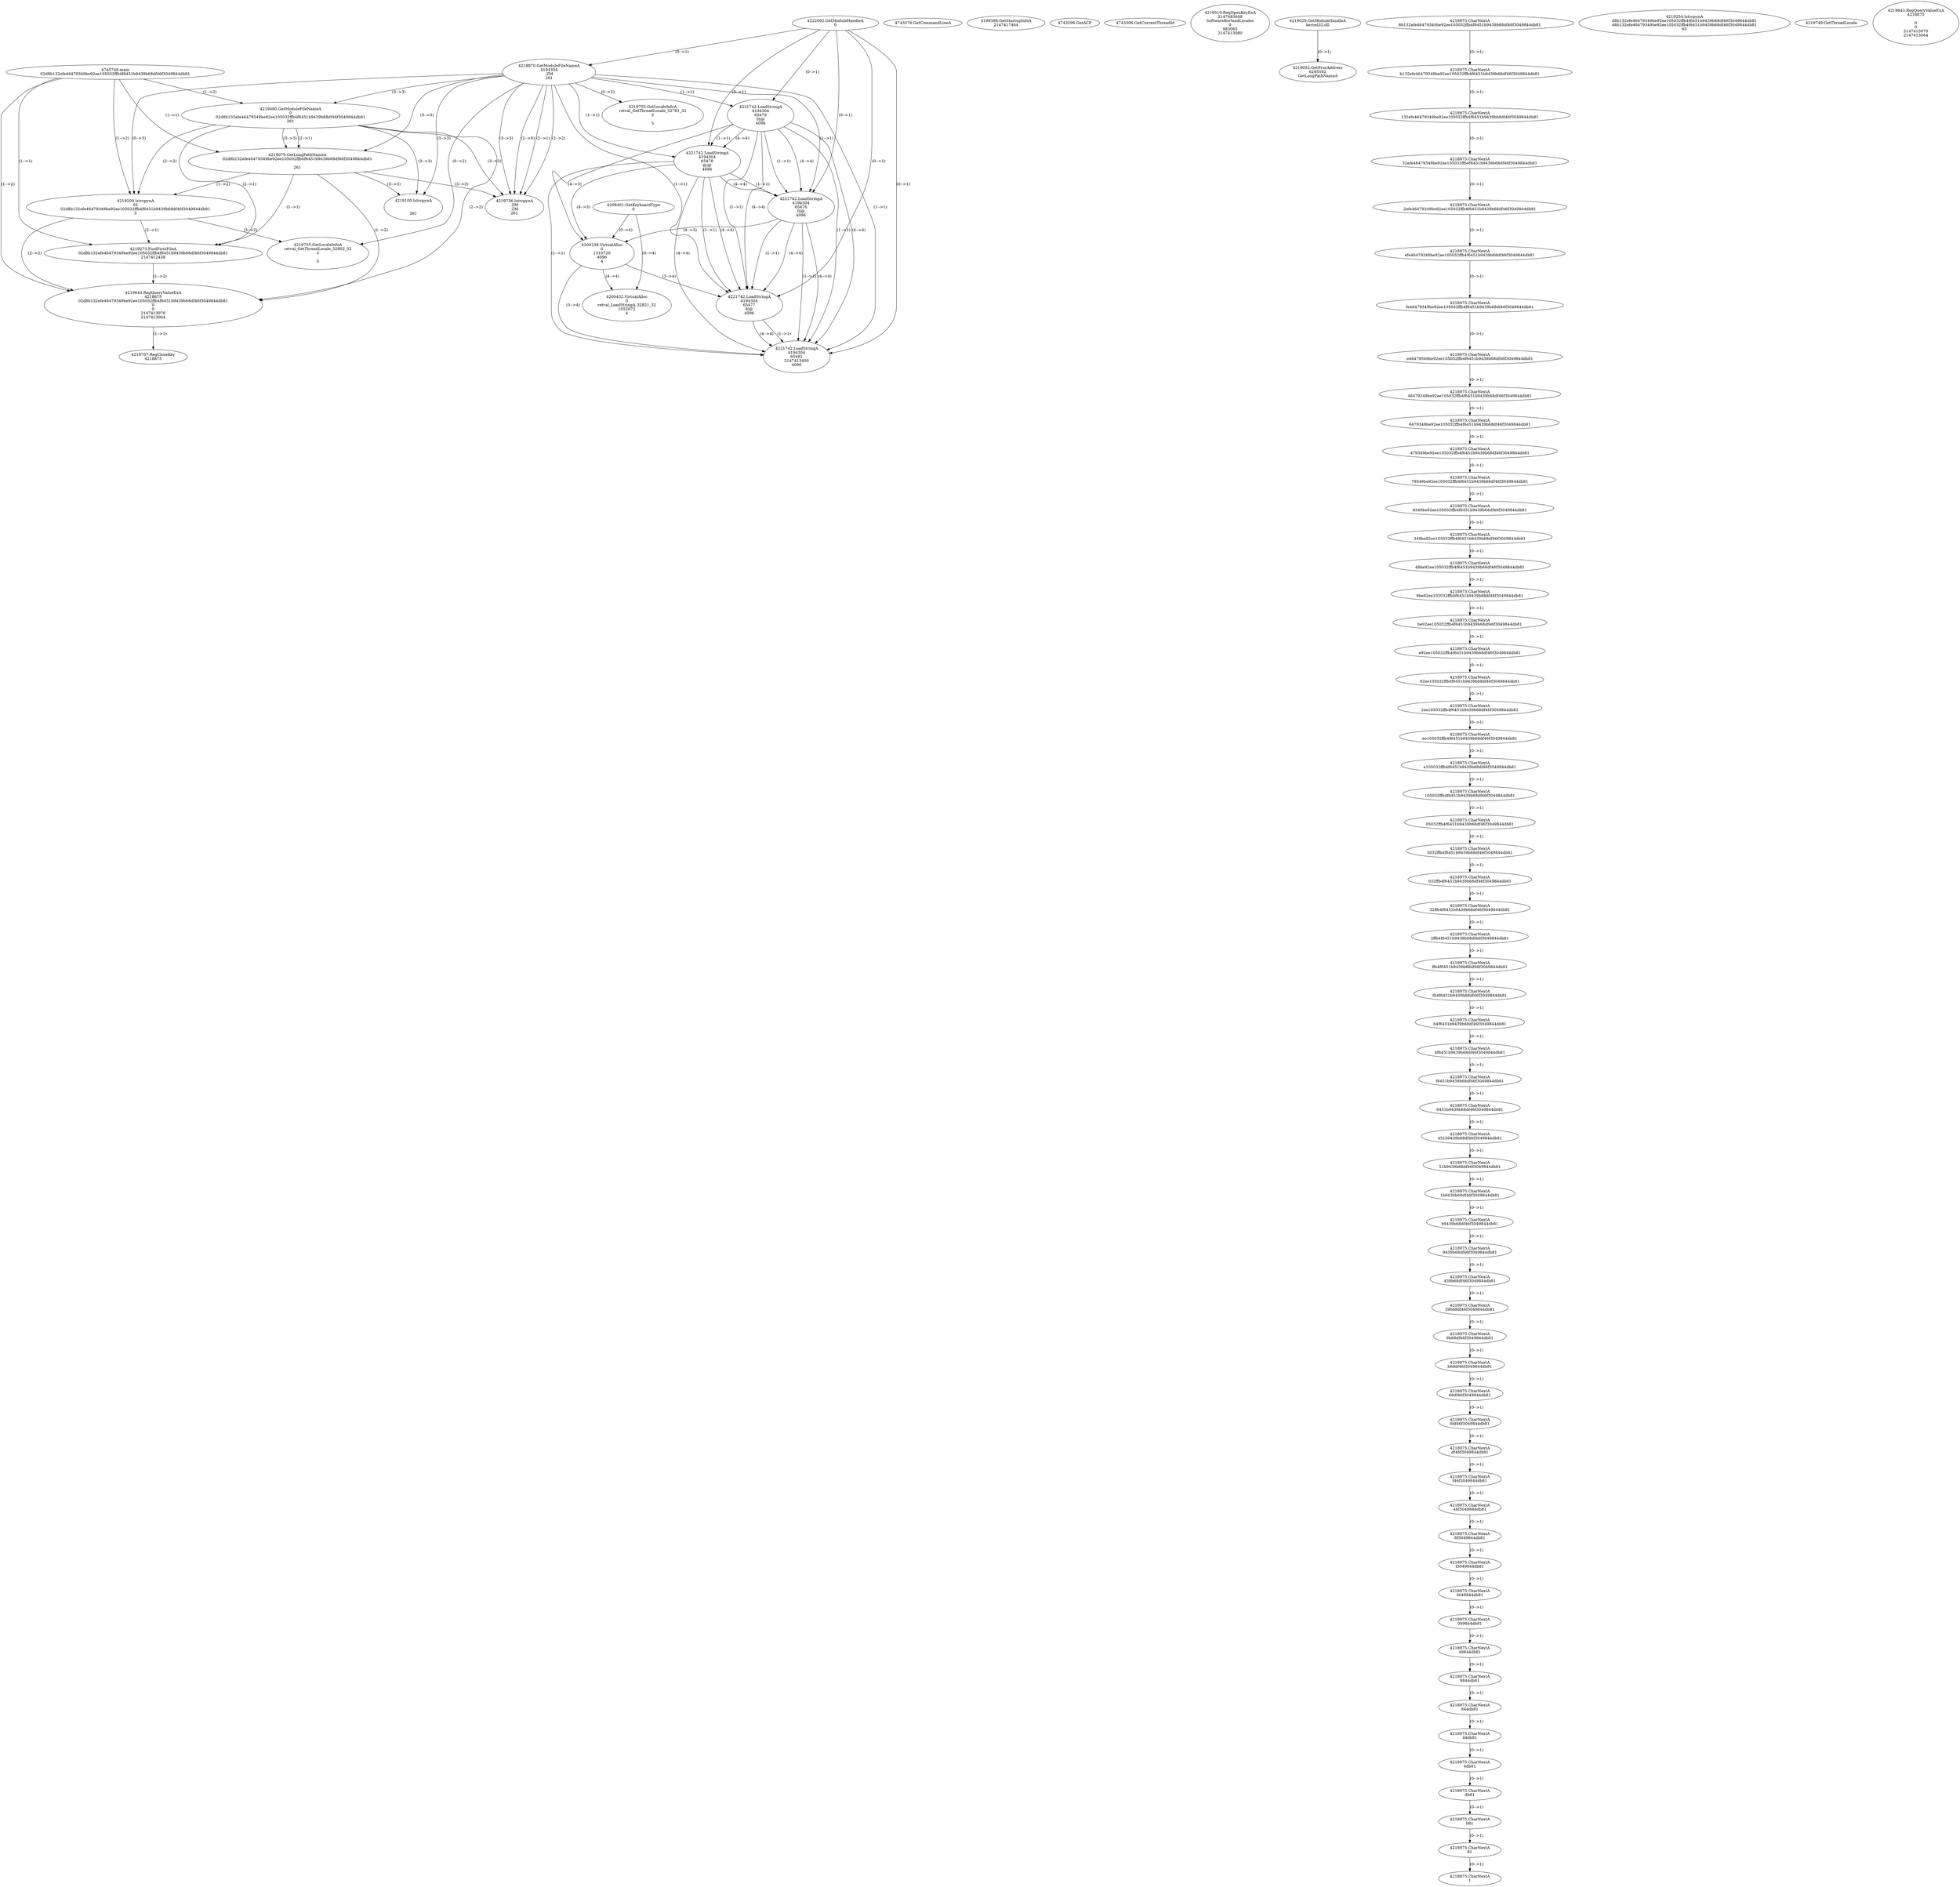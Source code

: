 // Global SCDG with merge call
digraph {
	0 [label="4745748.main
02d8b132efe46479349be92ee105032ffb4f6451b9439b68df46f3049844db81"]
	1 [label="4222092.GetModuleHandleA
0"]
	2 [label="4208461.GetKeyboardType
0"]
	3 [label="4743276.GetCommandLineA
"]
	4 [label="4199398.GetStartupInfoA
2147417464"]
	5 [label="4743296.GetACP
"]
	6 [label="4743306.GetCurrentThreadId
"]
	7 [label="4218870.GetModuleFileNameA
4194304
.ZM
261"]
	1 -> 7 [label="(0-->1)"]
	8 [label="4219480.GetModuleFileNameA
0
02d8b132efe46479349be92ee105032ffb4f6451b9439b68df46f3049844db81
261"]
	0 -> 8 [label="(1-->2)"]
	7 -> 8 [label="(3-->3)"]
	9 [label="4219510.RegOpenKeyExA
2147483649
Software\Borland\Locales
0
983065
2147413080"]
	10 [label="4219029.GetModuleHandleA
kernel32.dll"]
	11 [label="4219052.GetProcAddress
6295592
GetLongPathNameA"]
	10 -> 11 [label="(0-->1)"]
	12 [label="4219079.GetLongPathNameA
02d8b132efe46479349be92ee105032ffb4f6451b9439b68df46f3049844db81

261"]
	0 -> 12 [label="(1-->1)"]
	8 -> 12 [label="(2-->1)"]
	7 -> 12 [label="(3-->3)"]
	8 -> 12 [label="(3-->3)"]
	13 [label="4219200.lstrcpynA
02
02d8b132efe46479349be92ee105032ffb4f6451b9439b68df46f3049844db81
3"]
	0 -> 13 [label="(1-->2)"]
	8 -> 13 [label="(2-->2)"]
	12 -> 13 [label="(1-->2)"]
	7 -> 13 [label="(0-->3)"]
	14 [label="4218975.CharNextA
8b132efe46479349be92ee105032ffb4f6451b9439b68df46f3049844db81"]
	15 [label="4218975.CharNextA
b132efe46479349be92ee105032ffb4f6451b9439b68df46f3049844db81"]
	14 -> 15 [label="(0-->1)"]
	16 [label="4218975.CharNextA
132efe46479349be92ee105032ffb4f6451b9439b68df46f3049844db81"]
	15 -> 16 [label="(0-->1)"]
	17 [label="4218975.CharNextA
32efe46479349be92ee105032ffb4f6451b9439b68df46f3049844db81"]
	16 -> 17 [label="(0-->1)"]
	18 [label="4218975.CharNextA
2efe46479349be92ee105032ffb4f6451b9439b68df46f3049844db81"]
	17 -> 18 [label="(0-->1)"]
	19 [label="4218975.CharNextA
efe46479349be92ee105032ffb4f6451b9439b68df46f3049844db81"]
	18 -> 19 [label="(0-->1)"]
	20 [label="4218975.CharNextA
fe46479349be92ee105032ffb4f6451b9439b68df46f3049844db81"]
	19 -> 20 [label="(0-->1)"]
	21 [label="4218975.CharNextA
e46479349be92ee105032ffb4f6451b9439b68df46f3049844db81"]
	20 -> 21 [label="(0-->1)"]
	22 [label="4218975.CharNextA
46479349be92ee105032ffb4f6451b9439b68df46f3049844db81"]
	21 -> 22 [label="(0-->1)"]
	23 [label="4218975.CharNextA
6479349be92ee105032ffb4f6451b9439b68df46f3049844db81"]
	22 -> 23 [label="(0-->1)"]
	24 [label="4218975.CharNextA
479349be92ee105032ffb4f6451b9439b68df46f3049844db81"]
	23 -> 24 [label="(0-->1)"]
	25 [label="4218975.CharNextA
79349be92ee105032ffb4f6451b9439b68df46f3049844db81"]
	24 -> 25 [label="(0-->1)"]
	26 [label="4218975.CharNextA
9349be92ee105032ffb4f6451b9439b68df46f3049844db81"]
	25 -> 26 [label="(0-->1)"]
	27 [label="4218975.CharNextA
349be92ee105032ffb4f6451b9439b68df46f3049844db81"]
	26 -> 27 [label="(0-->1)"]
	28 [label="4218975.CharNextA
49be92ee105032ffb4f6451b9439b68df46f3049844db81"]
	27 -> 28 [label="(0-->1)"]
	29 [label="4218975.CharNextA
9be92ee105032ffb4f6451b9439b68df46f3049844db81"]
	28 -> 29 [label="(0-->1)"]
	30 [label="4218975.CharNextA
be92ee105032ffb4f6451b9439b68df46f3049844db81"]
	29 -> 30 [label="(0-->1)"]
	31 [label="4218975.CharNextA
e92ee105032ffb4f6451b9439b68df46f3049844db81"]
	30 -> 31 [label="(0-->1)"]
	32 [label="4218975.CharNextA
92ee105032ffb4f6451b9439b68df46f3049844db81"]
	31 -> 32 [label="(0-->1)"]
	33 [label="4218975.CharNextA
2ee105032ffb4f6451b9439b68df46f3049844db81"]
	32 -> 33 [label="(0-->1)"]
	34 [label="4218975.CharNextA
ee105032ffb4f6451b9439b68df46f3049844db81"]
	33 -> 34 [label="(0-->1)"]
	35 [label="4218975.CharNextA
e105032ffb4f6451b9439b68df46f3049844db81"]
	34 -> 35 [label="(0-->1)"]
	36 [label="4218975.CharNextA
105032ffb4f6451b9439b68df46f3049844db81"]
	35 -> 36 [label="(0-->1)"]
	37 [label="4218975.CharNextA
05032ffb4f6451b9439b68df46f3049844db81"]
	36 -> 37 [label="(0-->1)"]
	38 [label="4218975.CharNextA
5032ffb4f6451b9439b68df46f3049844db81"]
	37 -> 38 [label="(0-->1)"]
	39 [label="4218975.CharNextA
032ffb4f6451b9439b68df46f3049844db81"]
	38 -> 39 [label="(0-->1)"]
	40 [label="4218975.CharNextA
32ffb4f6451b9439b68df46f3049844db81"]
	39 -> 40 [label="(0-->1)"]
	41 [label="4218975.CharNextA
2ffb4f6451b9439b68df46f3049844db81"]
	40 -> 41 [label="(0-->1)"]
	42 [label="4218975.CharNextA
ffb4f6451b9439b68df46f3049844db81"]
	41 -> 42 [label="(0-->1)"]
	43 [label="4218975.CharNextA
fb4f6451b9439b68df46f3049844db81"]
	42 -> 43 [label="(0-->1)"]
	44 [label="4218975.CharNextA
b4f6451b9439b68df46f3049844db81"]
	43 -> 44 [label="(0-->1)"]
	45 [label="4218975.CharNextA
4f6451b9439b68df46f3049844db81"]
	44 -> 45 [label="(0-->1)"]
	46 [label="4218975.CharNextA
f6451b9439b68df46f3049844db81"]
	45 -> 46 [label="(0-->1)"]
	47 [label="4218975.CharNextA
6451b9439b68df46f3049844db81"]
	46 -> 47 [label="(0-->1)"]
	48 [label="4218975.CharNextA
451b9439b68df46f3049844db81"]
	47 -> 48 [label="(0-->1)"]
	49 [label="4218975.CharNextA
51b9439b68df46f3049844db81"]
	48 -> 49 [label="(0-->1)"]
	50 [label="4218975.CharNextA
1b9439b68df46f3049844db81"]
	49 -> 50 [label="(0-->1)"]
	51 [label="4218975.CharNextA
b9439b68df46f3049844db81"]
	50 -> 51 [label="(0-->1)"]
	52 [label="4218975.CharNextA
9439b68df46f3049844db81"]
	51 -> 52 [label="(0-->1)"]
	53 [label="4218975.CharNextA
439b68df46f3049844db81"]
	52 -> 53 [label="(0-->1)"]
	54 [label="4218975.CharNextA
39b68df46f3049844db81"]
	53 -> 54 [label="(0-->1)"]
	55 [label="4218975.CharNextA
9b68df46f3049844db81"]
	54 -> 55 [label="(0-->1)"]
	56 [label="4218975.CharNextA
b68df46f3049844db81"]
	55 -> 56 [label="(0-->1)"]
	57 [label="4218975.CharNextA
68df46f3049844db81"]
	56 -> 57 [label="(0-->1)"]
	58 [label="4218975.CharNextA
8df46f3049844db81"]
	57 -> 58 [label="(0-->1)"]
	59 [label="4218975.CharNextA
df46f3049844db81"]
	58 -> 59 [label="(0-->1)"]
	60 [label="4218975.CharNextA
f46f3049844db81"]
	59 -> 60 [label="(0-->1)"]
	61 [label="4218975.CharNextA
46f3049844db81"]
	60 -> 61 [label="(0-->1)"]
	62 [label="4218975.CharNextA
6f3049844db81"]
	61 -> 62 [label="(0-->1)"]
	63 [label="4218975.CharNextA
f3049844db81"]
	62 -> 63 [label="(0-->1)"]
	64 [label="4218975.CharNextA
3049844db81"]
	63 -> 64 [label="(0-->1)"]
	65 [label="4218975.CharNextA
049844db81"]
	64 -> 65 [label="(0-->1)"]
	66 [label="4218975.CharNextA
49844db81"]
	65 -> 66 [label="(0-->1)"]
	67 [label="4218975.CharNextA
9844db81"]
	66 -> 67 [label="(0-->1)"]
	68 [label="4218975.CharNextA
844db81"]
	67 -> 68 [label="(0-->1)"]
	69 [label="4218975.CharNextA
44db81"]
	68 -> 69 [label="(0-->1)"]
	70 [label="4218975.CharNextA
4db81"]
	69 -> 70 [label="(0-->1)"]
	71 [label="4218975.CharNextA
db81"]
	70 -> 71 [label="(0-->1)"]
	72 [label="4218975.CharNextA
b81"]
	71 -> 72 [label="(0-->1)"]
	73 [label="4218975.CharNextA
81"]
	72 -> 73 [label="(0-->1)"]
	74 [label="4218975.CharNextA
1"]
	73 -> 74 [label="(0-->1)"]
	75 [label="4219254.lstrcpynA
d8b132efe46479349be92ee105032ffb4f6451b9439b68df46f3049844db81
d8b132efe46479349be92ee105032ffb4f6451b9439b68df46f3049844db81
63"]
	76 [label="4219273.FindFirstFileA
02d8b132efe46479349be92ee105032ffb4f6451b9439b68df46f3049844db81
2147412438"]
	0 -> 76 [label="(1-->1)"]
	8 -> 76 [label="(2-->1)"]
	12 -> 76 [label="(1-->1)"]
	13 -> 76 [label="(2-->1)"]
	77 [label="4219643.RegQueryValueExA
4218875
02d8b132efe46479349be92ee105032ffb4f6451b9439b68df46f3049844db81
0
0
2147413070
2147413064"]
	0 -> 77 [label="(1-->2)"]
	8 -> 77 [label="(2-->2)"]
	12 -> 77 [label="(1-->2)"]
	13 -> 77 [label="(2-->2)"]
	76 -> 77 [label="(1-->2)"]
	78 [label="4219707.RegCloseKey
4218875"]
	77 -> 78 [label="(1-->1)"]
	79 [label="4219736.lstrcpynA
.ZM
.ZM
261"]
	7 -> 79 [label="(2-->1)"]
	7 -> 79 [label="(2-->2)"]
	7 -> 79 [label="(3-->3)"]
	8 -> 79 [label="(3-->3)"]
	12 -> 79 [label="(3-->3)"]
	7 -> 79 [label="(2-->0)"]
	80 [label="4219749.GetThreadLocale
"]
	81 [label="4219755.GetLocaleInfoA
retval_GetThreadLocale_32802_32
3

5"]
	7 -> 81 [label="(0-->2)"]
	13 -> 81 [label="(3-->2)"]
	82 [label="4221742.LoadStringA
4194304
65479
H|@
4096"]
	1 -> 82 [label="(0-->1)"]
	7 -> 82 [label="(1-->1)"]
	83 [label="4221742.LoadStringA
4194304
65478
@|@
4096"]
	1 -> 83 [label="(0-->1)"]
	7 -> 83 [label="(1-->1)"]
	82 -> 83 [label="(1-->1)"]
	82 -> 83 [label="(4-->4)"]
	84 [label="4221742.LoadStringA
4194304
65476
0|@
4096"]
	1 -> 84 [label="(0-->1)"]
	7 -> 84 [label="(1-->1)"]
	82 -> 84 [label="(1-->1)"]
	83 -> 84 [label="(1-->1)"]
	82 -> 84 [label="(4-->4)"]
	83 -> 84 [label="(4-->4)"]
	85 [label="4200238.VirtualAlloc
0
1310720
4096
4"]
	82 -> 85 [label="(4-->3)"]
	83 -> 85 [label="(4-->3)"]
	84 -> 85 [label="(4-->3)"]
	2 -> 85 [label="(0-->4)"]
	86 [label="4221742.LoadStringA
4194304
65477
8|@
4096"]
	1 -> 86 [label="(0-->1)"]
	7 -> 86 [label="(1-->1)"]
	82 -> 86 [label="(1-->1)"]
	83 -> 86 [label="(1-->1)"]
	84 -> 86 [label="(1-->1)"]
	82 -> 86 [label="(4-->4)"]
	83 -> 86 [label="(4-->4)"]
	84 -> 86 [label="(4-->4)"]
	85 -> 86 [label="(3-->4)"]
	87 [label="4221742.LoadStringA
4194304
65491
2147413400
4096"]
	1 -> 87 [label="(0-->1)"]
	7 -> 87 [label="(1-->1)"]
	82 -> 87 [label="(1-->1)"]
	83 -> 87 [label="(1-->1)"]
	84 -> 87 [label="(1-->1)"]
	86 -> 87 [label="(1-->1)"]
	82 -> 87 [label="(4-->4)"]
	83 -> 87 [label="(4-->4)"]
	84 -> 87 [label="(4-->4)"]
	85 -> 87 [label="(3-->4)"]
	86 -> 87 [label="(4-->4)"]
	88 [label="4200432.VirtualAlloc
0
retval_LoadStringA_32821_32
1052672
4"]
	2 -> 88 [label="(0-->4)"]
	85 -> 88 [label="(4-->4)"]
	89 [label="4219100.lstrcpynA


261"]
	7 -> 89 [label="(3-->3)"]
	8 -> 89 [label="(3-->3)"]
	12 -> 89 [label="(3-->3)"]
	90 [label="4219643.RegQueryValueExA
4218875

0
0
2147413070
2147413064"]
	91 [label="4219755.GetLocaleInfoA
retval_GetThreadLocale_32781_32
3

5"]
	7 -> 91 [label="(0-->2)"]
}
